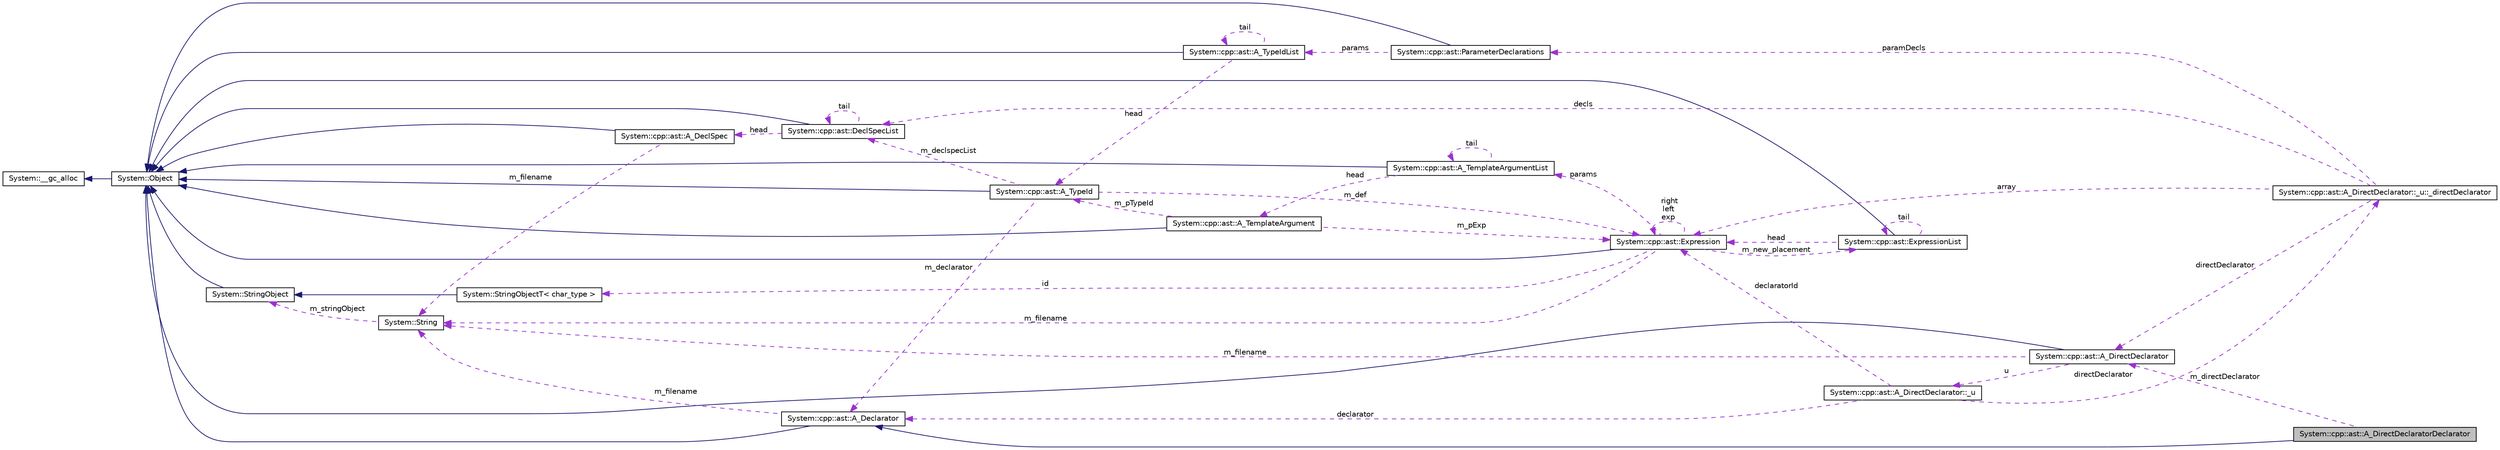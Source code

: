 digraph G
{
  edge [fontname="Helvetica",fontsize="10",labelfontname="Helvetica",labelfontsize="10"];
  node [fontname="Helvetica",fontsize="10",shape=record];
  rankdir="LR";
  Node1 [label="System::cpp::ast::A_DirectDeclaratorDeclarator",height=0.2,width=0.4,color="black", fillcolor="grey75", style="filled" fontcolor="black"];
  Node2 -> Node1 [dir="back",color="midnightblue",fontsize="10",style="solid",fontname="Helvetica"];
  Node2 [label="System::cpp::ast::A_Declarator",height=0.2,width=0.4,color="black", fillcolor="white", style="filled",URL="$class_system_1_1cpp_1_1ast_1_1_a___declarator.html"];
  Node3 -> Node2 [dir="back",color="midnightblue",fontsize="10",style="solid",fontname="Helvetica"];
  Node3 [label="System::Object",height=0.2,width=0.4,color="black", fillcolor="white", style="filled",URL="$class_system_1_1_object.html"];
  Node4 -> Node3 [dir="back",color="midnightblue",fontsize="10",style="solid",fontname="Helvetica"];
  Node4 [label="System::__gc_alloc",height=0.2,width=0.4,color="black", fillcolor="white", style="filled",URL="$class_system_1_1____gc__alloc.html"];
  Node5 -> Node2 [dir="back",color="darkorchid3",fontsize="10",style="dashed",label=" m_filename" ,fontname="Helvetica"];
  Node5 [label="System::String",height=0.2,width=0.4,color="black", fillcolor="white", style="filled",URL="$class_system_1_1_string.html"];
  Node6 -> Node5 [dir="back",color="darkorchid3",fontsize="10",style="dashed",label=" m_stringObject" ,fontname="Helvetica"];
  Node6 [label="System::StringObject",height=0.2,width=0.4,color="black", fillcolor="white", style="filled",URL="$class_system_1_1_string_object.html"];
  Node3 -> Node6 [dir="back",color="midnightblue",fontsize="10",style="solid",fontname="Helvetica"];
  Node7 -> Node1 [dir="back",color="darkorchid3",fontsize="10",style="dashed",label=" m_directDeclarator" ,fontname="Helvetica"];
  Node7 [label="System::cpp::ast::A_DirectDeclarator",height=0.2,width=0.4,color="black", fillcolor="white", style="filled",URL="$class_system_1_1cpp_1_1ast_1_1_a___direct_declarator.html"];
  Node3 -> Node7 [dir="back",color="midnightblue",fontsize="10",style="solid",fontname="Helvetica"];
  Node5 -> Node7 [dir="back",color="darkorchid3",fontsize="10",style="dashed",label=" m_filename" ,fontname="Helvetica"];
  Node8 -> Node7 [dir="back",color="darkorchid3",fontsize="10",style="dashed",label=" u" ,fontname="Helvetica"];
  Node8 [label="System::cpp::ast::A_DirectDeclarator::_u",height=0.2,width=0.4,color="black", fillcolor="white", style="filled",URL="$struct_system_1_1cpp_1_1ast_1_1_a___direct_declarator_1_1__u.html"];
  Node2 -> Node8 [dir="back",color="darkorchid3",fontsize="10",style="dashed",label=" declarator" ,fontname="Helvetica"];
  Node9 -> Node8 [dir="back",color="darkorchid3",fontsize="10",style="dashed",label=" directDeclarator" ,fontname="Helvetica"];
  Node9 [label="System::cpp::ast::A_DirectDeclarator::_u::_directDeclarator",height=0.2,width=0.4,color="black", fillcolor="white", style="filled",URL="$struct_system_1_1cpp_1_1ast_1_1_a___direct_declarator_1_1__u_1_1__direct_declarator.html"];
  Node7 -> Node9 [dir="back",color="darkorchid3",fontsize="10",style="dashed",label=" directDeclarator" ,fontname="Helvetica"];
  Node10 -> Node9 [dir="back",color="darkorchid3",fontsize="10",style="dashed",label=" paramDecls" ,fontname="Helvetica"];
  Node10 [label="System::cpp::ast::ParameterDeclarations",height=0.2,width=0.4,color="black", fillcolor="white", style="filled",URL="$class_system_1_1cpp_1_1ast_1_1_parameter_declarations.html"];
  Node3 -> Node10 [dir="back",color="midnightblue",fontsize="10",style="solid",fontname="Helvetica"];
  Node11 -> Node10 [dir="back",color="darkorchid3",fontsize="10",style="dashed",label=" params" ,fontname="Helvetica"];
  Node11 [label="System::cpp::ast::A_TypeIdList",height=0.2,width=0.4,color="black", fillcolor="white", style="filled",URL="$class_system_1_1cpp_1_1ast_1_1_a___type_id_list.html"];
  Node3 -> Node11 [dir="back",color="midnightblue",fontsize="10",style="solid",fontname="Helvetica"];
  Node12 -> Node11 [dir="back",color="darkorchid3",fontsize="10",style="dashed",label=" head" ,fontname="Helvetica"];
  Node12 [label="System::cpp::ast::A_TypeId",height=0.2,width=0.4,color="black", fillcolor="white", style="filled",URL="$class_system_1_1cpp_1_1ast_1_1_a___type_id.html"];
  Node3 -> Node12 [dir="back",color="midnightblue",fontsize="10",style="solid",fontname="Helvetica"];
  Node13 -> Node12 [dir="back",color="darkorchid3",fontsize="10",style="dashed",label=" m_declspecList" ,fontname="Helvetica"];
  Node13 [label="System::cpp::ast::DeclSpecList",height=0.2,width=0.4,color="black", fillcolor="white", style="filled",URL="$class_system_1_1cpp_1_1ast_1_1_decl_spec_list.html"];
  Node3 -> Node13 [dir="back",color="midnightblue",fontsize="10",style="solid",fontname="Helvetica"];
  Node13 -> Node13 [dir="back",color="darkorchid3",fontsize="10",style="dashed",label=" tail" ,fontname="Helvetica"];
  Node14 -> Node13 [dir="back",color="darkorchid3",fontsize="10",style="dashed",label=" head" ,fontname="Helvetica"];
  Node14 [label="System::cpp::ast::A_DeclSpec",height=0.2,width=0.4,color="black", fillcolor="white", style="filled",URL="$class_system_1_1cpp_1_1ast_1_1_a___decl_spec.html"];
  Node3 -> Node14 [dir="back",color="midnightblue",fontsize="10",style="solid",fontname="Helvetica"];
  Node5 -> Node14 [dir="back",color="darkorchid3",fontsize="10",style="dashed",label=" m_filename" ,fontname="Helvetica"];
  Node2 -> Node12 [dir="back",color="darkorchid3",fontsize="10",style="dashed",label=" m_declarator" ,fontname="Helvetica"];
  Node15 -> Node12 [dir="back",color="darkorchid3",fontsize="10",style="dashed",label=" m_def" ,fontname="Helvetica"];
  Node15 [label="System::cpp::ast::Expression",height=0.2,width=0.4,color="black", fillcolor="white", style="filled",URL="$class_system_1_1cpp_1_1ast_1_1_expression.html"];
  Node3 -> Node15 [dir="back",color="midnightblue",fontsize="10",style="solid",fontname="Helvetica"];
  Node5 -> Node15 [dir="back",color="darkorchid3",fontsize="10",style="dashed",label=" m_filename" ,fontname="Helvetica"];
  Node16 -> Node15 [dir="back",color="darkorchid3",fontsize="10",style="dashed",label=" m_new_placement" ,fontname="Helvetica"];
  Node16 [label="System::cpp::ast::ExpressionList",height=0.2,width=0.4,color="black", fillcolor="white", style="filled",URL="$class_system_1_1cpp_1_1ast_1_1_expression_list.html"];
  Node3 -> Node16 [dir="back",color="midnightblue",fontsize="10",style="solid",fontname="Helvetica"];
  Node16 -> Node16 [dir="back",color="darkorchid3",fontsize="10",style="dashed",label=" tail" ,fontname="Helvetica"];
  Node15 -> Node16 [dir="back",color="darkorchid3",fontsize="10",style="dashed",label=" head" ,fontname="Helvetica"];
  Node15 -> Node15 [dir="back",color="darkorchid3",fontsize="10",style="dashed",label=" right\nleft\nexp" ,fontname="Helvetica"];
  Node17 -> Node15 [dir="back",color="darkorchid3",fontsize="10",style="dashed",label=" params" ,fontname="Helvetica"];
  Node17 [label="System::cpp::ast::A_TemplateArgumentList",height=0.2,width=0.4,color="black", fillcolor="white", style="filled",URL="$class_system_1_1cpp_1_1ast_1_1_a___template_argument_list.html"];
  Node3 -> Node17 [dir="back",color="midnightblue",fontsize="10",style="solid",fontname="Helvetica"];
  Node17 -> Node17 [dir="back",color="darkorchid3",fontsize="10",style="dashed",label=" tail" ,fontname="Helvetica"];
  Node18 -> Node17 [dir="back",color="darkorchid3",fontsize="10",style="dashed",label=" head" ,fontname="Helvetica"];
  Node18 [label="System::cpp::ast::A_TemplateArgument",height=0.2,width=0.4,color="black", fillcolor="white", style="filled",URL="$class_system_1_1cpp_1_1ast_1_1_a___template_argument.html"];
  Node3 -> Node18 [dir="back",color="midnightblue",fontsize="10",style="solid",fontname="Helvetica"];
  Node12 -> Node18 [dir="back",color="darkorchid3",fontsize="10",style="dashed",label=" m_pTypeId" ,fontname="Helvetica"];
  Node15 -> Node18 [dir="back",color="darkorchid3",fontsize="10",style="dashed",label=" m_pExp" ,fontname="Helvetica"];
  Node19 -> Node15 [dir="back",color="darkorchid3",fontsize="10",style="dashed",label=" id" ,fontname="Helvetica"];
  Node19 [label="System::StringObjectT\< char_type \>",height=0.2,width=0.4,color="black", fillcolor="white", style="filled",URL="$class_system_1_1_string_object_t.html"];
  Node6 -> Node19 [dir="back",color="midnightblue",fontsize="10",style="solid",fontname="Helvetica"];
  Node11 -> Node11 [dir="back",color="darkorchid3",fontsize="10",style="dashed",label=" tail" ,fontname="Helvetica"];
  Node13 -> Node9 [dir="back",color="darkorchid3",fontsize="10",style="dashed",label=" decls" ,fontname="Helvetica"];
  Node15 -> Node9 [dir="back",color="darkorchid3",fontsize="10",style="dashed",label=" array" ,fontname="Helvetica"];
  Node15 -> Node8 [dir="back",color="darkorchid3",fontsize="10",style="dashed",label=" declaratorId" ,fontname="Helvetica"];
}
